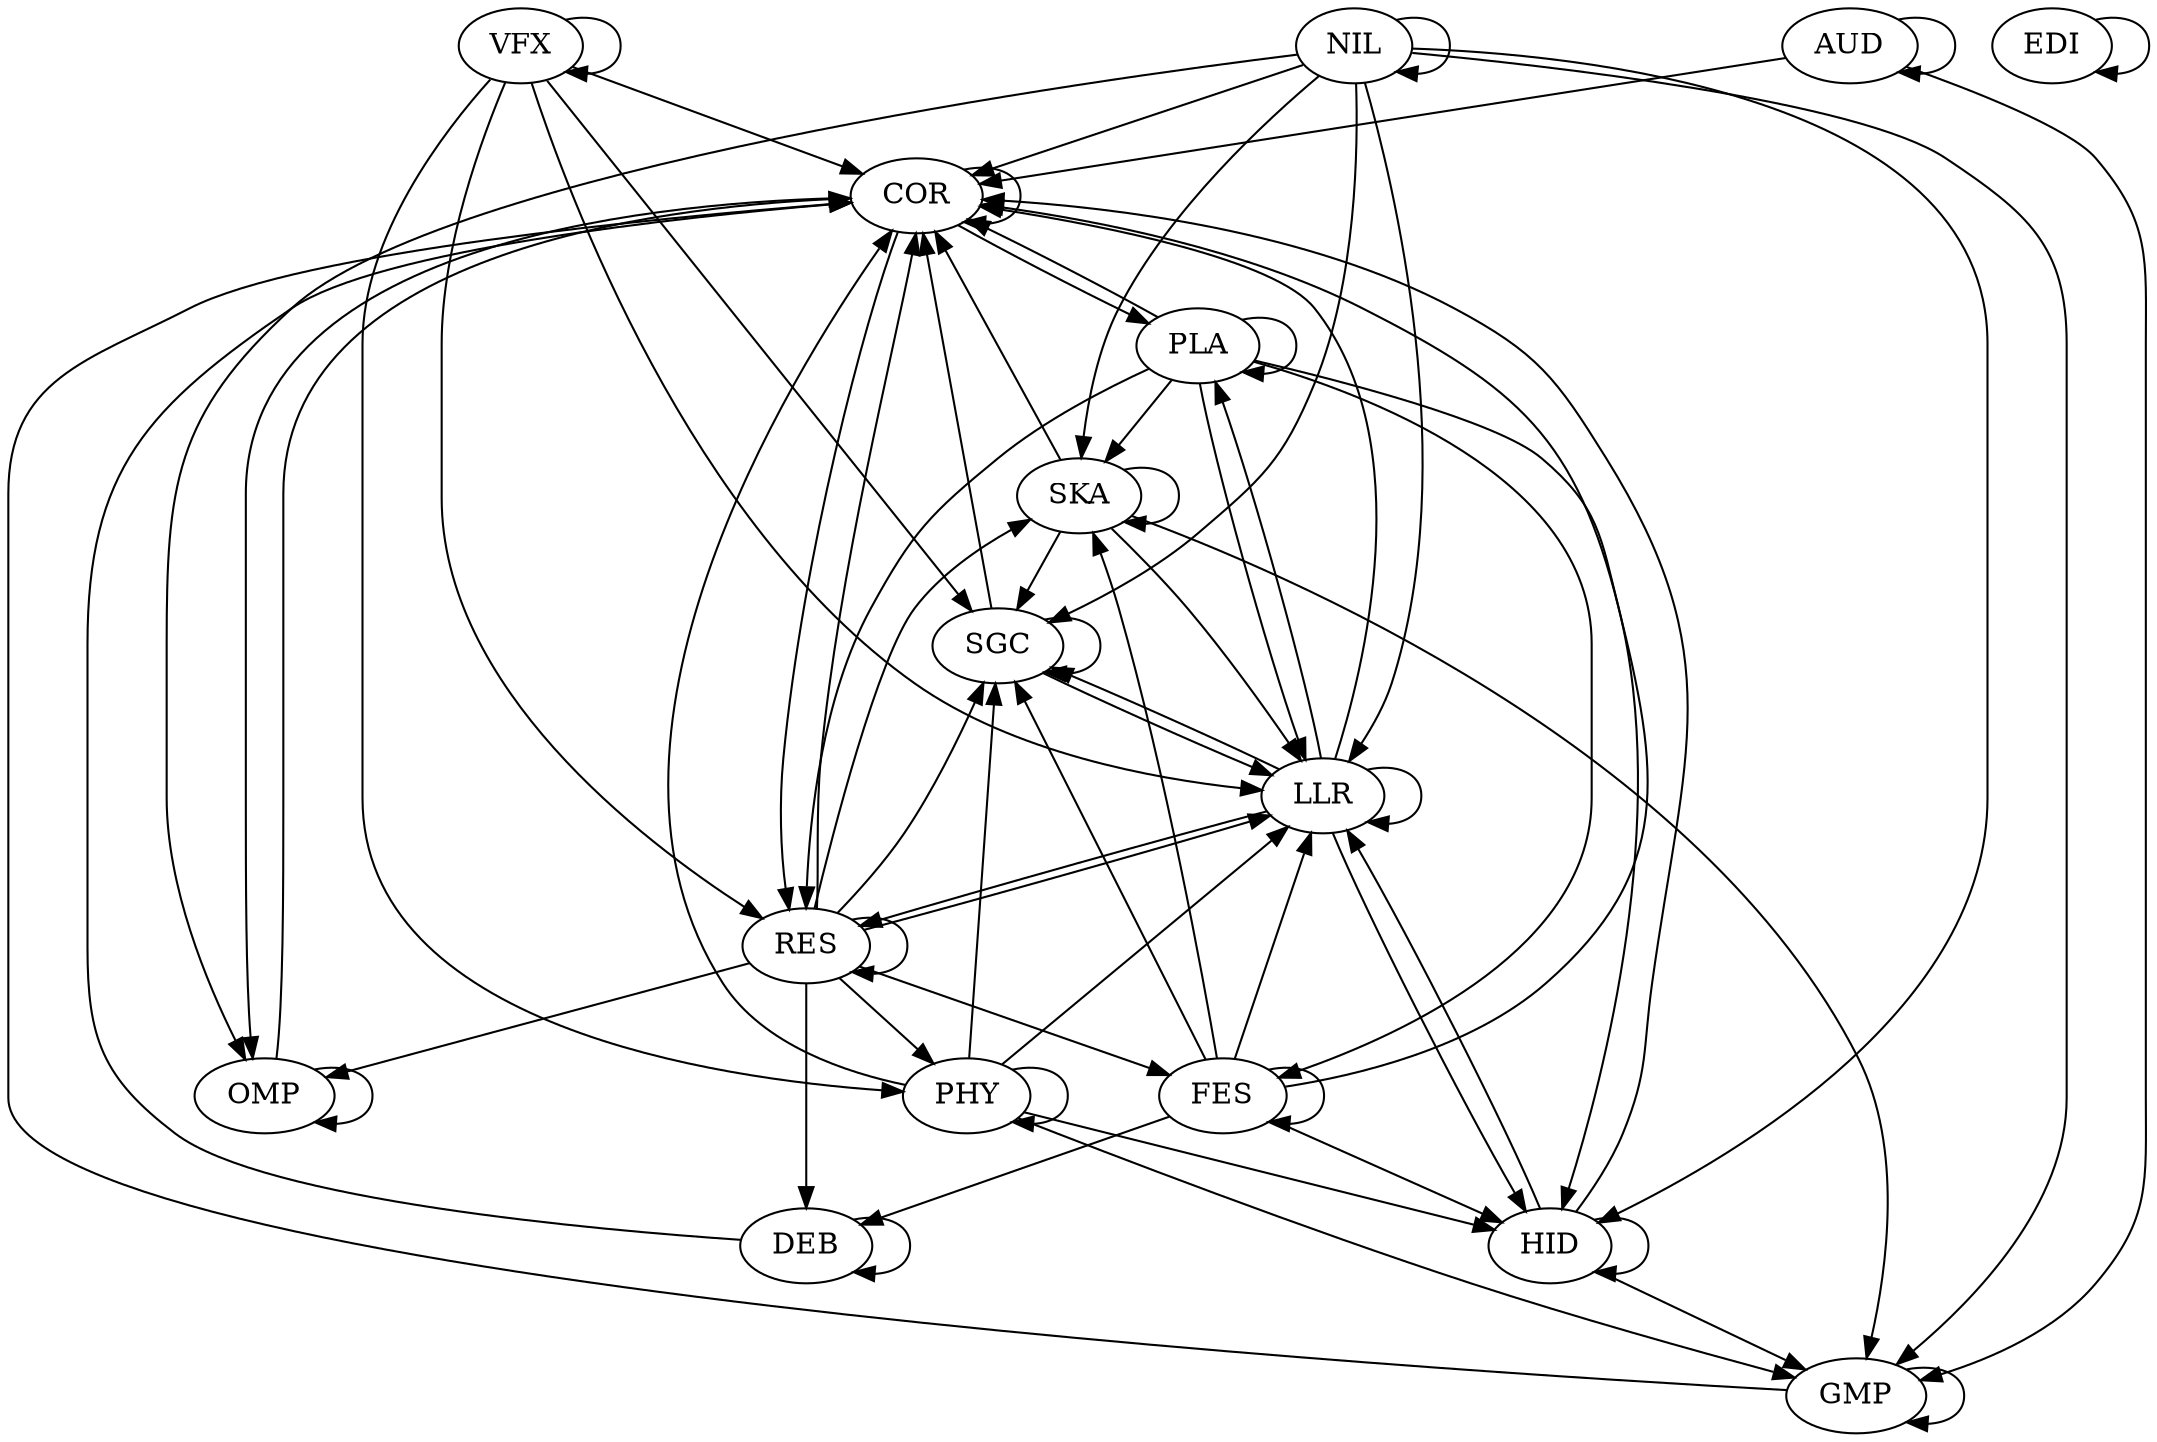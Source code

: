digraph "source tree" {
	"AUD" -> "AUD"
	"AUD" -> "COR"
	"AUD" -> "GMP"
	"COR" -> "COR"
	"COR" -> "OMP"
	"COR" -> "PLA"
	"COR" -> "RES"
	"DEB" -> "COR"
	"DEB" -> "DEB"
	"EDI" -> "EDI"
	"FES" -> "COR"
	"FES" -> "DEB"
	"FES" -> "FES"
	"FES" -> "HID"
	"FES" -> "LLR"
	"FES" -> "SGC"
	"FES" -> "SKA"
	"GMP" -> "COR"
	"GMP" -> "GMP"
	"HID" -> "COR"
	"HID" -> "GMP"
	"HID" -> "HID"
	"HID" -> "LLR"
	"LLR" -> "COR"
	"LLR" -> "HID"
	"LLR" -> "LLR"
	"LLR" -> "PLA"
	"LLR" -> "RES"
	"LLR" -> "SGC"
	"NIL" -> "COR"
	"NIL" -> "GMP"
	"NIL" -> "HID"
	"NIL" -> "LLR"
	"NIL" -> "NIL"
	"NIL" -> "OMP"
	"NIL" -> "SGC"
	"NIL" -> "SKA"
	"OMP" -> "COR"
	"OMP" -> "OMP"
	"PHY" -> "COR"
	"PHY" -> "GMP"
	"PHY" -> "HID"
	"PHY" -> "LLR"
	"PHY" -> "PHY"
	"PHY" -> "SGC"
	"PLA" -> "COR"
	"PLA" -> "FES"
	"PLA" -> "HID"
	"PLA" -> "LLR"
	"PLA" -> "PLA"
	"PLA" -> "RES"
	"PLA" -> "SKA"
	"RES" -> "COR"
	"RES" -> "DEB"
	"RES" -> "FES"
	"RES" -> "LLR"
	"RES" -> "OMP"
	"RES" -> "PHY"
	"RES" -> "RES"
	"RES" -> "SGC"
	"RES" -> "SKA"
	"SGC" -> "COR"
	"SGC" -> "LLR"
	"SGC" -> "SGC"
	"SKA" -> "COR"
	"SKA" -> "GMP"
	"SKA" -> "LLR"
	"SKA" -> "SGC"
	"SKA" -> "SKA"
	"VFX" -> "COR"
	"VFX" -> "LLR"
	"VFX" -> "PHY"
	"VFX" -> "RES"
	"VFX" -> "SGC"
	"VFX" -> "VFX"
}
